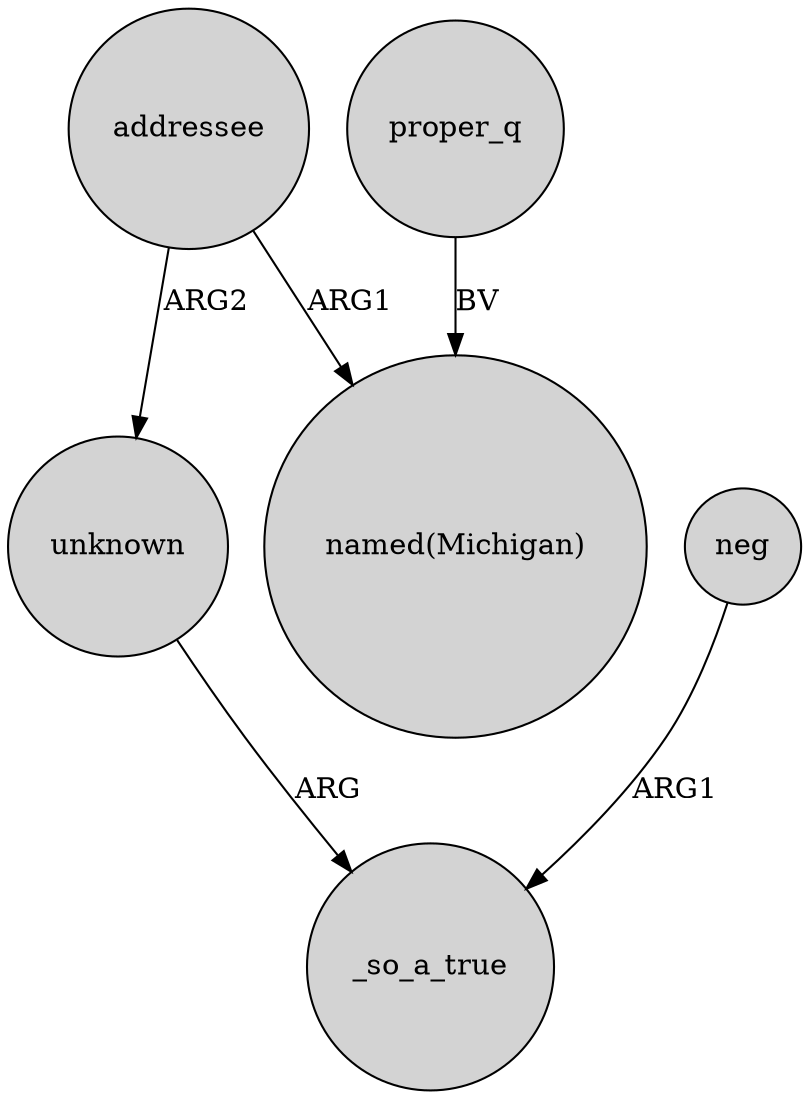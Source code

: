 digraph {
	node [shape=circle style=filled]
	addressee -> unknown [label=ARG2]
	neg -> _so_a_true [label=ARG1]
	addressee -> "named(Michigan)" [label=ARG1]
	unknown -> _so_a_true [label=ARG]
	proper_q -> "named(Michigan)" [label=BV]
}
